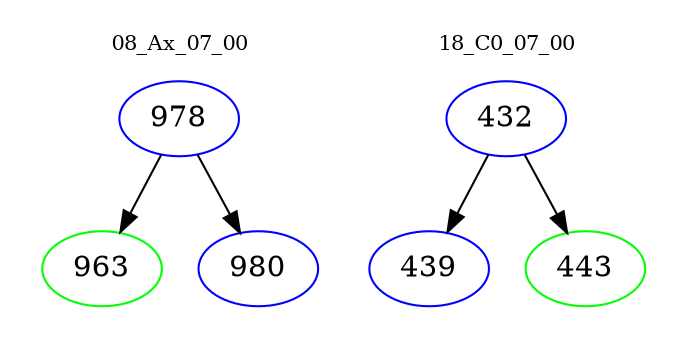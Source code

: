 digraph{
subgraph cluster_0 {
color = white
label = "08_Ax_07_00";
fontsize=10;
T0_978 [label="978", color="blue"]
T0_978 -> T0_963 [color="black"]
T0_963 [label="963", color="green"]
T0_978 -> T0_980 [color="black"]
T0_980 [label="980", color="blue"]
}
subgraph cluster_1 {
color = white
label = "18_C0_07_00";
fontsize=10;
T1_432 [label="432", color="blue"]
T1_432 -> T1_439 [color="black"]
T1_439 [label="439", color="blue"]
T1_432 -> T1_443 [color="black"]
T1_443 [label="443", color="green"]
}
}
